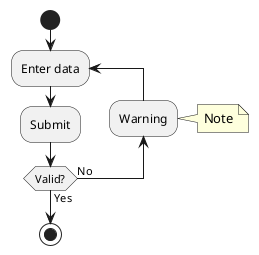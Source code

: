 @startuml
start
repeat :Enter data;
:Submit;
backward :Warning;
note right: Note
repeat while (Valid?) is (No) not (Yes)
stop
@enduml